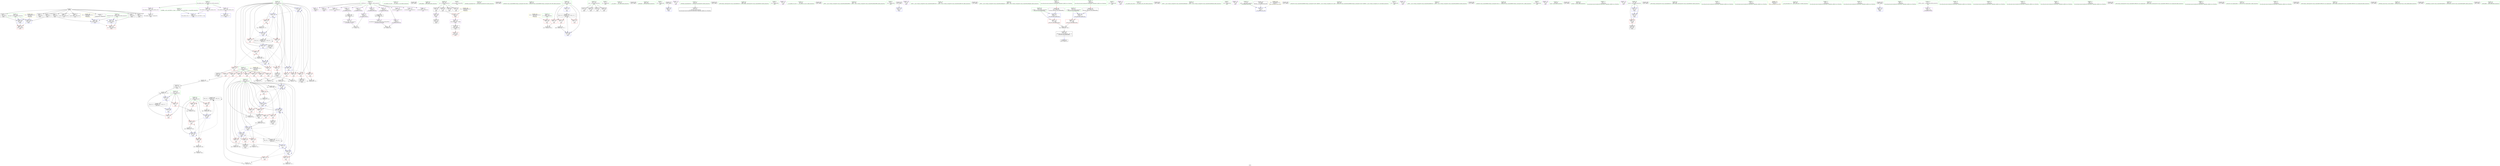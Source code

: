 digraph "SVFG" {
	label="SVFG";

	Node0x5608c546bd80 [shape=record,color=grey,label="{NodeID: 0\nNullPtr}"];
	Node0x5608c546bd80 -> Node0x5608c547f1d0[style=solid];
	Node0x5608c546bd80 -> Node0x5608c547f2d0[style=solid];
	Node0x5608c546bd80 -> Node0x5608c547f3a0[style=solid];
	Node0x5608c546bd80 -> Node0x5608c547f470[style=solid];
	Node0x5608c546bd80 -> Node0x5608c547f540[style=solid];
	Node0x5608c546bd80 -> Node0x5608c547f610[style=solid];
	Node0x5608c546bd80 -> Node0x5608c547f6e0[style=solid];
	Node0x5608c546bd80 -> Node0x5608c547f7b0[style=solid];
	Node0x5608c546bd80 -> Node0x5608c547f880[style=solid];
	Node0x5608c546bd80 -> Node0x5608c5485890[style=solid];
	Node0x5608c5480820 [shape=record,color=blue,label="{NodeID: 194\n111\<--281\ni\<--inc53\nmain\n}"];
	Node0x5608c5480820 -> Node0x5608c5483af0[style=dashed];
	Node0x5608c5480820 -> Node0x5608c5483bc0[style=dashed];
	Node0x5608c5480820 -> Node0x5608c5483c90[style=dashed];
	Node0x5608c5480820 -> Node0x5608c5483d60[style=dashed];
	Node0x5608c5480820 -> Node0x5608c5480820[style=dashed];
	Node0x5608c5480820 -> Node0x5608c5480ea0[style=dashed];
	Node0x5608c547dd40 [shape=record,color=purple,label="{NodeID: 111\n293\<--8\n\<--_Z1sB5cxx11\nmain\n}"];
	Node0x5608c546f2c0 [shape=record,color=green,label="{NodeID: 28\n33\<--34\n__cxx_global_var_init\<--__cxx_global_var_init_field_insensitive\n}"];
	Node0x5608c5486930 [shape=record,color=black,label="{NodeID: 388\n333 = PHI()\n}"];
	Node0x5608c548f2c0 [shape=record,color=grey,label="{NodeID: 305\n320 = Binary(319, 298, )\n}"];
	Node0x5608c548f2c0 -> Node0x5608c5480dd0[style=solid];
	Node0x5608c5483a20 [shape=record,color=red,label="{NodeID: 139\n246\<--111\n\<--i\nmain\n}"];
	Node0x5608c5483a20 -> Node0x5608c548e9c0[style=solid];
	Node0x5608c547e330 [shape=record,color=green,label="{NodeID: 56\n166\<--167\n_ZNSirsERx\<--_ZNSirsERx_field_insensitive\n}"];
	Node0x5608c54850e0 [shape=record,color=red,label="{NodeID: 167\n284\<--119\n\<--m\nmain\n}"];
	Node0x5608c54850e0 -> Node0x5608c548e840[style=solid];
	Node0x5608c547fcc0 [shape=record,color=black,label="{NodeID: 84\n163\<--99\n\<--cin\nmain\n}"];
	Node0x5608c546c440 [shape=record,color=green,label="{NodeID: 1\n7\<--1\n__dso_handle\<--dummyObj\nGlob }"];
	Node0x5608c54808f0 [shape=record,color=blue,label="{NodeID: 195\n119\<--285\nm\<--dec\nmain\n}"];
	Node0x5608c54808f0 -> Node0x5608c54851b0[style=dashed];
	Node0x5608c54808f0 -> Node0x5608c5485280[style=dashed];
	Node0x5608c54808f0 -> Node0x5608c5480d00[style=dashed];
	Node0x5608c54808f0 -> Node0x5608c54a0270[style=dashed];
	Node0x5608c547de10 [shape=record,color=purple,label="{NodeID: 112\n311\<--8\n\<--_Z1sB5cxx11\nmain\n}"];
	Node0x5608c546f3c0 [shape=record,color=green,label="{NodeID: 29\n37\<--38\n_ZNSt8ios_base4InitC1Ev\<--_ZNSt8ios_base4InitC1Ev_field_insensitive\n}"];
	Node0x5608c5486a90 [shape=record,color=black,label="{NodeID: 389\n336 = PHI()\n}"];
	Node0x5608c548f440 [shape=record,color=grey,label="{NodeID: 306\n257 = Binary(256, 157, )\n}"];
	Node0x5608c548f440 -> Node0x5608c54864f0[style=solid];
	Node0x5608c5483af0 [shape=record,color=red,label="{NodeID: 140\n252\<--111\n\<--i\nmain\n}"];
	Node0x5608c5483af0 -> Node0x5608c54901c0[style=solid];
	Node0x5608c547e430 [shape=record,color=green,label="{NodeID: 57\n180\<--181\n_ZStlsISt11char_traitsIcEERSt13basic_ostreamIcT_ES5_PKc\<--_ZStlsISt11char_traitsIcEERSt13basic_ostreamIcT_ES5_PKc_field_insensitive\n}"];
	Node0x5608c549e660 [shape=record,color=black,label="{NodeID: 334\nMR_12V_3 = PHI(MR_12V_4, MR_12V_2, )\npts\{108 \}\n}"];
	Node0x5608c549e660 -> Node0x5608c5483470[style=dashed];
	Node0x5608c549e660 -> Node0x5608c5483540[style=dashed];
	Node0x5608c549e660 -> Node0x5608c5483610[style=dashed];
	Node0x5608c549e660 -> Node0x5608c5481040[style=dashed];
	Node0x5608c54851b0 [shape=record,color=red,label="{NodeID: 168\n304\<--119\n\<--m\nmain\n}"];
	Node0x5608c54851b0 -> Node0x5608c548e6c0[style=solid];
	Node0x5608c547fd90 [shape=record,color=black,label="{NodeID: 85\n177\<--101\n\<--cout\nmain\n}"];
	Node0x5608c546c4d0 [shape=record,color=green,label="{NodeID: 2\n12\<--1\n.str\<--dummyObj\nGlob }"];
	Node0x5608c54809c0 [shape=record,color=blue,label="{NodeID: 196\n113\<--289\nj\<--sub55\nmain\n}"];
	Node0x5608c54809c0 -> Node0x5608c54844b0[style=dashed];
	Node0x5608c54809c0 -> Node0x5608c5484580[style=dashed];
	Node0x5608c54809c0 -> Node0x5608c5480b60[style=dashed];
	Node0x5608c547dee0 [shape=record,color=purple,label="{NodeID: 113\n332\<--8\narrayidx75\<--_Z1sB5cxx11\nmain\n}"];
	Node0x5608c546f4c0 [shape=record,color=green,label="{NodeID: 30\n43\<--44\n__cxa_atexit\<--__cxa_atexit_field_insensitive\n}"];
	Node0x5608c5486b60 [shape=record,color=black,label="{NodeID: 390\n352 = PHI()\n}"];
	Node0x5608c548f5c0 [shape=record,color=grey,label="{NodeID: 307\n67 = cmp(61, 66, )\n}"];
	Node0x5608c5483bc0 [shape=record,color=red,label="{NodeID: 141\n256\<--111\n\<--i\nmain\n}"];
	Node0x5608c5483bc0 -> Node0x5608c548f440[style=solid];
	Node0x5608c547e530 [shape=record,color=green,label="{NodeID: 58\n184\<--185\n_ZNSolsEi\<--_ZNSolsEi_field_insensitive\n}"];
	Node0x5608c549eb60 [shape=record,color=black,label="{NodeID: 335\nMR_16V_2 = PHI(MR_16V_3, MR_16V_1, )\npts\{112 \}\n}"];
	Node0x5608c549eb60 -> Node0x5608c54860e0[style=dashed];
	Node0x5608c549eb60 -> Node0x5608c549eb60[style=dashed];
	Node0x5608c5485280 [shape=record,color=red,label="{NodeID: 169\n315\<--119\n\<--m\nmain\n}"];
	Node0x5608c5485280 -> Node0x5608c548f140[style=solid];
	Node0x5608c547fe60 [shape=record,color=black,label="{NodeID: 86\n192\<--101\n\<--cout\nmain\n}"];
	Node0x5608c546c0a0 [shape=record,color=green,label="{NodeID: 3\n14\<--1\n.str.2\<--dummyObj\nGlob }"];
	Node0x5608c5480a90 [shape=record,color=blue,label="{NodeID: 197\n294\<--273\ncall58\<--\nmain\n}"];
	Node0x5608c547dfb0 [shape=record,color=purple,label="{NodeID: 114\n123\<--12\n\<--.str\nmain\n}"];
	Node0x5608c546f5c0 [shape=record,color=green,label="{NodeID: 31\n42\<--48\n_ZNSt8ios_base4InitD1Ev\<--_ZNSt8ios_base4InitD1Ev_field_insensitive\n}"];
	Node0x5608c546f5c0 -> Node0x5608c547f950[style=solid];
	Node0x5608c5486c30 [shape=record,color=black,label="{NodeID: 391\n164 = PHI()\n}"];
	Node0x5608c548f740 [shape=record,color=grey,label="{NodeID: 308\n218 = cmp(216, 217, )\n}"];
	Node0x5608c5483c90 [shape=record,color=red,label="{NodeID: 142\n264\<--111\n\<--i\nmain\n}"];
	Node0x5608c5483c90 -> Node0x5608c54804e0[style=solid];
	Node0x5608c547e630 [shape=record,color=green,label="{NodeID: 59\n208\<--209\n_ZNSt14basic_ofstreamIcSt11char_traitsIcEED1Ev\<--_ZNSt14basic_ofstreamIcSt11char_traitsIcEED1Ev_field_insensitive\n}"];
	Node0x5608c549f060 [shape=record,color=black,label="{NodeID: 336\nMR_18V_2 = PHI(MR_18V_3, MR_18V_1, )\npts\{114 \}\n}"];
	Node0x5608c549f060 -> Node0x5608c54861b0[style=dashed];
	Node0x5608c549f060 -> Node0x5608c54864f0[style=dashed];
	Node0x5608c549f060 -> Node0x5608c54809c0[style=dashed];
	Node0x5608c549f060 -> Node0x5608c549f060[style=dashed];
	Node0x5608c5485350 [shape=record,color=red,label="{NodeID: 170\n142\<--141\nvtable\<--\nmain\n}"];
	Node0x5608c5485350 -> Node0x5608c5483060[style=solid];
	Node0x5608c547ff30 [shape=record,color=black,label="{NodeID: 87\n211\<--101\n\<--cout\nmain\n}"];
	Node0x5608c546c130 [shape=record,color=green,label="{NodeID: 4\n16\<--1\n.str.3\<--dummyObj\nGlob }"];
	Node0x5608c5480b60 [shape=record,color=blue,label="{NodeID: 198\n113\<--297\nj\<--dec59\nmain\n}"];
	Node0x5608c5480b60 -> Node0x5608c5484650[style=dashed];
	Node0x5608c5480b60 -> Node0x5608c5484720[style=dashed];
	Node0x5608c5480b60 -> Node0x5608c54847f0[style=dashed];
	Node0x5608c5480b60 -> Node0x5608c5480dd0[style=dashed];
	Node0x5608c5480b60 -> Node0x5608c549f060[style=dashed];
	Node0x5608c547e080 [shape=record,color=purple,label="{NodeID: 115\n133\<--14\n\<--.str.2\nmain\n}"];
	Node0x5608c546f6c0 [shape=record,color=green,label="{NodeID: 32\n55\<--56\n__cxx_global_var_init.1\<--__cxx_global_var_init.1_field_insensitive\n}"];
	Node0x5608c5486d90 [shape=record,color=black,label="{NodeID: 392\n165 = PHI()\n}"];
	Node0x5608c548f8c0 [shape=record,color=grey,label="{NodeID: 309\n161 = cmp(159, 160, )\n}"];
	Node0x5608c5483d60 [shape=record,color=red,label="{NodeID: 143\n280\<--111\n\<--i\nmain\n}"];
	Node0x5608c5483d60 -> Node0x5608c548e3c0[style=solid];
	Node0x5608c547e730 [shape=record,color=green,label="{NodeID: 60\n225\<--226\n_ZNSt7__cxx1112basic_stringIcSt11char_traitsIcESaIcEEaSEPKc\<--_ZNSt7__cxx1112basic_stringIcSt11char_traitsIcESaIcEEaSEPKc_field_insensitive\n}"];
	Node0x5608c549f560 [shape=record,color=black,label="{NodeID: 337\nMR_22V_2 = PHI(MR_22V_4, MR_22V_1, )\npts\{118 \}\n}"];
	Node0x5608c549f560 -> Node0x5608c5485c00[style=dashed];
	Node0x5608c5485420 [shape=record,color=red,label="{NodeID: 171\n145\<--144\nvbase.offset\<--\nmain\n}"];
	Node0x5608c5480000 [shape=record,color=black,label="{NodeID: 88\n329\<--101\n\<--cout\nmain\n}"];
	Node0x5608c546c1c0 [shape=record,color=green,label="{NodeID: 5\n18\<--1\n.str.4\<--dummyObj\nGlob }"];
	Node0x5608c5480c30 [shape=record,color=blue,label="{NodeID: 199\n312\<--273\ncall67\<--\nmain\n}"];
	Node0x5608c54826e0 [shape=record,color=purple,label="{NodeID: 116\n178\<--16\n\<--.str.3\nmain\n}"];
	Node0x5608c546f7c0 [shape=record,color=green,label="{NodeID: 33\n63\<--64\n_ZNSt7__cxx1112basic_stringIcSt11char_traitsIcESaIcEEC1Ev\<--_ZNSt7__cxx1112basic_stringIcSt11char_traitsIcESaIcEEC1Ev_field_insensitive\n}"];
	Node0x5608c5486e60 [shape=record,color=black,label="{NodeID: 393\n179 = PHI()\n}"];
	Node0x5608c548fa40 [shape=record,color=grey,label="{NodeID: 310\n89 = cmp(84, 88, )\n}"];
	Node0x5608c5483e30 [shape=record,color=red,label="{NodeID: 144\n325\<--111\n\<--i\nmain\n}"];
	Node0x5608c5483e30 -> Node0x5608c54904c0[style=solid];
	Node0x5608c547e830 [shape=record,color=green,label="{NodeID: 61\n238\<--239\n_ZNSt7__cxx1112basic_stringIcSt11char_traitsIcESaIcEEpLEc\<--_ZNSt7__cxx1112basic_stringIcSt11char_traitsIcESaIcEEpLEc_field_insensitive\n}"];
	Node0x5608c54a0270 [shape=record,color=black,label="{NodeID: 338\nMR_24V_2 = PHI(MR_24V_3, MR_24V_1, )\npts\{120 \}\n}"];
	Node0x5608c54a0270 -> Node0x5608c5485010[style=dashed];
	Node0x5608c54a0270 -> Node0x5608c54850e0[style=dashed];
	Node0x5608c54a0270 -> Node0x5608c54808f0[style=dashed];
	Node0x5608c54a0270 -> Node0x5608c54a0270[style=dashed];
	Node0x5608c54854f0 [shape=record,color=red,label="{NodeID: 172\n382\<--376\n\<--__a.addr\n_ZStorSt13_Ios_OpenmodeS_\n}"];
	Node0x5608c54854f0 -> Node0x5608c548eb40[style=solid];
	Node0x5608c54800d0 [shape=record,color=black,label="{NodeID: 89\n144\<--143\n\<--vbase.offset.ptr\nmain\n}"];
	Node0x5608c54800d0 -> Node0x5608c5485420[style=solid];
	Node0x5608c546c5e0 [shape=record,color=green,label="{NodeID: 6\n20\<--1\n.str.5\<--dummyObj\nGlob }"];
	Node0x5608c5480d00 [shape=record,color=blue,label="{NodeID: 200\n119\<--316\nm\<--div\nmain\n}"];
	Node0x5608c5480d00 -> Node0x5608c54851b0[style=dashed];
	Node0x5608c5480d00 -> Node0x5608c5485280[style=dashed];
	Node0x5608c5480d00 -> Node0x5608c5480d00[style=dashed];
	Node0x5608c5480d00 -> Node0x5608c54a0270[style=dashed];
	Node0x5608c54827b0 [shape=record,color=purple,label="{NodeID: 117\n186\<--18\n\<--.str.4\nmain\n}"];
	Node0x5608c546dd00 [shape=record,color=green,label="{NodeID: 34\n70\<--71\n__cxx_global_array_dtor\<--__cxx_global_array_dtor_field_insensitive\n}"];
	Node0x5608c5486f90 [shape=record,color=black,label="{NodeID: 394\n183 = PHI()\n}"];
	Node0x5608c548fbc0 [shape=record,color=grey,label="{NodeID: 311\n231 = cmp(229, 230, )\n}"];
	Node0x5608c5483f00 [shape=record,color=red,label="{NodeID: 145\n330\<--111\n\<--i\nmain\n}"];
	Node0x5608c5483f00 -> Node0x5608c547d2b0[style=solid];
	Node0x5608c547e930 [shape=record,color=green,label="{NodeID: 62\n270\<--271\n_ZNSt7__cxx1112basic_stringIcSt11char_traitsIcESaIcEEixEm\<--_ZNSt7__cxx1112basic_stringIcSt11char_traitsIcESaIcEEixEm_field_insensitive\n}"];
	Node0x5608c54855c0 [shape=record,color=red,label="{NodeID: 173\n383\<--378\n\<--__b.addr\n_ZStorSt13_Ios_OpenmodeS_\n}"];
	Node0x5608c54855c0 -> Node0x5608c548eb40[style=solid];
	Node0x5608c54801a0 [shape=record,color=black,label="{NodeID: 90\n148\<--147\n\<--add.ptr\nmain\n}"];
	Node0x5608c546c670 [shape=record,color=green,label="{NodeID: 7\n22\<--1\n.str.6\<--dummyObj\nGlob }"];
	Node0x5608c5480dd0 [shape=record,color=blue,label="{NodeID: 201\n113\<--320\nj\<--dec69\nmain\n}"];
	Node0x5608c5480dd0 -> Node0x5608c5484650[style=dashed];
	Node0x5608c5480dd0 -> Node0x5608c5484720[style=dashed];
	Node0x5608c5480dd0 -> Node0x5608c54847f0[style=dashed];
	Node0x5608c5480dd0 -> Node0x5608c5480dd0[style=dashed];
	Node0x5608c5480dd0 -> Node0x5608c549f060[style=dashed];
	Node0x5608c5482880 [shape=record,color=purple,label="{NodeID: 118\n193\<--20\n\<--.str.5\nmain\n}"];
	Node0x5608c546de00 [shape=record,color=green,label="{NodeID: 35\n77\<--78\n.addr\<--.addr_field_insensitive\n__cxx_global_array_dtor\n}"];
	Node0x5608c546de00 -> Node0x5608c5485990[style=solid];
	Node0x5608c5487090 [shape=record,color=black,label="{NodeID: 395\n187 = PHI()\n}"];
	Node0x5608c548fd40 [shape=record,color=grey,label="{NodeID: 312\n307 = cmp(305, 169, )\n}"];
	Node0x5608c5483fd0 [shape=record,color=red,label="{NodeID: 146\n341\<--111\n\<--i\nmain\n}"];
	Node0x5608c5483fd0 -> Node0x5608c548df40[style=solid];
	Node0x5608c547ea30 [shape=record,color=green,label="{NodeID: 63\n334\<--335\n_ZStlsIcSt11char_traitsIcESaIcEERSt13basic_ostreamIT_T0_ES7_RKNSt7__cxx1112basic_stringIS4_S5_T1_EE\<--_ZStlsIcSt11char_traitsIcESaIcEERSt13basic_ostreamIT_T0_ES7_RKNSt7__cxx1112basic_stringIS4_S5_T1_EE_field_insensitive\n}"];
	Node0x5608c5485690 [shape=record,color=blue,label="{NodeID: 174\n437\<--29\nllvm.global_ctors_0\<--\nGlob }"];
	Node0x5608c5480270 [shape=record,color=black,label="{NodeID: 91\n174\<--172\nsh_prom\<--sub\nmain\n}"];
	Node0x5608c5480270 -> Node0x5608c548ecc0[style=solid];
	Node0x5608c546c700 [shape=record,color=green,label="{NodeID: 8\n24\<--1\n.str.7\<--dummyObj\nGlob }"];
	Node0x5608c5480ea0 [shape=record,color=blue,label="{NodeID: 202\n111\<--122\ni\<--\nmain\n}"];
	Node0x5608c5480ea0 -> Node0x5608c5483e30[style=dashed];
	Node0x5608c5480ea0 -> Node0x5608c5483f00[style=dashed];
	Node0x5608c5480ea0 -> Node0x5608c5483fd0[style=dashed];
	Node0x5608c5480ea0 -> Node0x5608c5480f70[style=dashed];
	Node0x5608c5480ea0 -> Node0x5608c549eb60[style=dashed];
	Node0x5608c5482950 [shape=record,color=purple,label="{NodeID: 119\n212\<--22\n\<--.str.6\nmain\n}"];
	Node0x5608c546ded0 [shape=record,color=green,label="{NodeID: 36\n86\<--87\n_ZNSt7__cxx1112basic_stringIcSt11char_traitsIcESaIcEED1Ev\<--_ZNSt7__cxx1112basic_stringIcSt11char_traitsIcESaIcEED1Ev_field_insensitive\n}"];
	Node0x5608c5487160 [shape=record,color=black,label="{NodeID: 396\n213 = PHI()\n}"];
	Node0x5608c548fec0 [shape=record,color=grey,label="{NodeID: 313\n190 = cmp(188, 189, )\n}"];
	Node0x5608c54840a0 [shape=record,color=red,label="{NodeID: 147\n229\<--113\n\<--j\nmain\n}"];
	Node0x5608c54840a0 -> Node0x5608c548fbc0[style=solid];
	Node0x5608c547eb30 [shape=record,color=green,label="{NodeID: 64\n338\<--339\n_ZStlsISt11char_traitsIcEERSt13basic_ostreamIcT_ES5_c\<--_ZStlsISt11char_traitsIcEERSt13basic_ostreamIcT_ES5_c_field_insensitive\n}"];
	Node0x5608c5485790 [shape=record,color=blue,label="{NodeID: 175\n438\<--30\nllvm.global_ctors_1\<--_GLOBAL__sub_I_zec23456_1_0.cpp\nGlob }"];
	Node0x5608c5480340 [shape=record,color=black,label="{NodeID: 92\n221\<--220\nidxprom\<--\nmain\n}"];
	Node0x5608c546c790 [shape=record,color=green,label="{NodeID: 9\n26\<--1\n.str.8\<--dummyObj\nGlob }"];
	Node0x5608c5480f70 [shape=record,color=blue,label="{NodeID: 203\n111\<--342\ni\<--inc81\nmain\n}"];
	Node0x5608c5480f70 -> Node0x5608c5483e30[style=dashed];
	Node0x5608c5480f70 -> Node0x5608c5483f00[style=dashed];
	Node0x5608c5480f70 -> Node0x5608c5483fd0[style=dashed];
	Node0x5608c5480f70 -> Node0x5608c5480f70[style=dashed];
	Node0x5608c5480f70 -> Node0x5608c549eb60[style=dashed];
	Node0x5608c5482a20 [shape=record,color=purple,label="{NodeID: 120\n223\<--24\n\<--.str.7\nmain\n}"];
	Node0x5608c546dfd0 [shape=record,color=green,label="{NodeID: 37\n94\<--95\nmain\<--main_field_insensitive\n}"];
	Node0x5608c5487230 [shape=record,color=black,label="{NodeID: 397\n224 = PHI()\n}"];
	Node0x5608c5490040 [shape=record,color=grey,label="{NodeID: 314\n302 = cmp(301, 122, )\n}"];
	Node0x5608c5484170 [shape=record,color=red,label="{NodeID: 148\n241\<--113\n\<--j\nmain\n}"];
	Node0x5608c5484170 -> Node0x5608c548efc0[style=solid];
	Node0x5608c547ec30 [shape=record,color=green,label="{NodeID: 65\n353\<--354\nsystem\<--system_field_insensitive\n}"];
	Node0x5608c5485890 [shape=record,color=blue, style = dotted,label="{NodeID: 176\n439\<--3\nllvm.global_ctors_2\<--dummyVal\nGlob }"];
	Node0x5608c5480410 [shape=record,color=black,label="{NodeID: 93\n234\<--233\nidxprom32\<--\nmain\n}"];
	Node0x5608c546be10 [shape=record,color=green,label="{NodeID: 10\n29\<--1\n\<--dummyObj\nCan only get source location for instruction, argument, global var or function.}"];
	Node0x5608c5481040 [shape=record,color=blue,label="{NodeID: 204\n107\<--348\nt\<--inc85\nmain\n}"];
	Node0x5608c5481040 -> Node0x5608c549e660[style=dashed];
	Node0x5608c5482af0 [shape=record,color=purple,label="{NodeID: 121\n351\<--26\n\<--.str.8\nmain\n}"];
	Node0x5608c546e0d0 [shape=record,color=green,label="{NodeID: 38\n97\<--98\nretval\<--retval_field_insensitive\nmain\n}"];
	Node0x5608c546e0d0 -> Node0x5608c5483200[style=solid];
	Node0x5608c546e0d0 -> Node0x5608c5485a60[style=solid];
	Node0x5608c546e0d0 -> Node0x5608c5481110[style=solid];
	Node0x5608c5487330 [shape=record,color=black,label="{NodeID: 398\n236 = PHI()\n}"];
	Node0x5608c54901c0 [shape=record,color=grey,label="{NodeID: 315\n254 = cmp(252, 253, )\n}"];
	Node0x5608c5484240 [shape=record,color=red,label="{NodeID: 149\n260\<--113\n\<--j\nmain\n}"];
	Node0x5608c5484240 -> Node0x5608c5490340[style=solid];
	Node0x5608c547ed30 [shape=record,color=green,label="{NodeID: 66\n358\<--359\n_ZNSt14basic_ifstreamIcSt11char_traitsIcEED1Ev\<--_ZNSt14basic_ifstreamIcSt11char_traitsIcEED1Ev_field_insensitive\n}"];
	Node0x5608c5485990 [shape=record,color=blue,label="{NodeID: 177\n77\<--76\n.addr\<--\n__cxx_global_array_dtor\n}"];
	Node0x5608c54804e0 [shape=record,color=black,label="{NodeID: 94\n265\<--264\nidxprom45\<--\nmain\n}"];
	Node0x5608c546bee0 [shape=record,color=green,label="{NodeID: 11\n122\<--1\n\<--dummyObj\nCan only get source location for instruction, argument, global var or function.}"];
	Node0x5608c5481110 [shape=record,color=blue,label="{NodeID: 205\n97\<--122\nretval\<--\nmain\n}"];
	Node0x5608c5481110 -> Node0x5608c5483200[style=dashed];
	Node0x5608c5482bc0 [shape=record,color=purple,label="{NodeID: 122\n437\<--28\nllvm.global_ctors_0\<--llvm.global_ctors\nGlob }"];
	Node0x5608c5482bc0 -> Node0x5608c5485690[style=solid];
	Node0x5608c546e1a0 [shape=record,color=green,label="{NodeID: 39\n99\<--100\ncin\<--cin_field_insensitive\nmain\n}"];
	Node0x5608c546e1a0 -> Node0x5608c547fa50[style=solid];
	Node0x5608c546e1a0 -> Node0x5608c547fb20[style=solid];
	Node0x5608c546e1a0 -> Node0x5608c547fbf0[style=solid];
	Node0x5608c546e1a0 -> Node0x5608c547fcc0[style=solid];
	Node0x5608c5490340 [shape=record,color=grey,label="{NodeID: 316\n262 = cmp(260, 261, )\n}"];
	Node0x5608c5484310 [shape=record,color=red,label="{NodeID: 150\n267\<--113\n\<--j\nmain\n}"];
	Node0x5608c5484310 -> Node0x5608c54805b0[style=solid];
	Node0x5608c547ee30 [shape=record,color=green,label="{NodeID: 67\n376\<--377\n__a.addr\<--__a.addr_field_insensitive\n_ZStorSt13_Ios_OpenmodeS_\n}"];
	Node0x5608c547ee30 -> Node0x5608c54854f0[style=solid];
	Node0x5608c547ee30 -> Node0x5608c54811e0[style=solid];
	Node0x5608c5485a60 [shape=record,color=blue,label="{NodeID: 178\n97\<--122\nretval\<--\nmain\n}"];
	Node0x5608c5485a60 -> Node0x5608c5481110[style=dashed];
	Node0x5608c54805b0 [shape=record,color=black,label="{NodeID: 95\n268\<--267\nconv\<--\nmain\n}"];
	Node0x5608c546bfb0 [shape=record,color=green,label="{NodeID: 12\n125\<--1\n\<--dummyObj\nCan only get source location for instruction, argument, global var or function.}"];
	Node0x5608c54a5570 [shape=record,color=yellow,style=double,label="{NodeID: 372\nRETMU(2V_2)\npts\{78 \}\nFun[__cxx_global_array_dtor]}"];
	Node0x5608c52a3660 [shape=record,color=black,label="{NodeID: 289\n60 = PHI(58, 61, )\n}"];
	Node0x5608c52a3660 -> Node0x5608c5482ec0[style=solid];
	Node0x5608c54811e0 [shape=record,color=blue,label="{NodeID: 206\n376\<--374\n__a.addr\<--__a\n_ZStorSt13_Ios_OpenmodeS_\n}"];
	Node0x5608c54811e0 -> Node0x5608c54854f0[style=dashed];
	Node0x5608c5482cc0 [shape=record,color=purple,label="{NodeID: 123\n438\<--28\nllvm.global_ctors_1\<--llvm.global_ctors\nGlob }"];
	Node0x5608c5482cc0 -> Node0x5608c5485790[style=solid];
	Node0x5608c546e270 [shape=record,color=green,label="{NodeID: 40\n101\<--102\ncout\<--cout_field_insensitive\nmain\n}"];
	Node0x5608c546e270 -> Node0x5608c547fd90[style=solid];
	Node0x5608c546e270 -> Node0x5608c547fe60[style=solid];
	Node0x5608c546e270 -> Node0x5608c547ff30[style=solid];
	Node0x5608c546e270 -> Node0x5608c5480000[style=solid];
	Node0x5608c54904c0 [shape=record,color=grey,label="{NodeID: 317\n327 = cmp(325, 326, )\n}"];
	Node0x5608c54843e0 [shape=record,color=red,label="{NodeID: 151\n275\<--113\n\<--j\nmain\n}"];
	Node0x5608c54843e0 -> Node0x5608c548ddc0[style=solid];
	Node0x5608c547ef00 [shape=record,color=green,label="{NodeID: 68\n378\<--379\n__b.addr\<--__b.addr_field_insensitive\n_ZStorSt13_Ios_OpenmodeS_\n}"];
	Node0x5608c547ef00 -> Node0x5608c54855c0[style=solid];
	Node0x5608c547ef00 -> Node0x5608c54812b0[style=solid];
	Node0x5608c5485b30 [shape=record,color=blue,label="{NodeID: 179\n107\<--157\nt\<--\nmain\n}"];
	Node0x5608c5485b30 -> Node0x5608c549e660[style=dashed];
	Node0x5608c547d110 [shape=record,color=black,label="{NodeID: 96\n292\<--291\nconv56\<--\nmain\n}"];
	Node0x5608c546b620 [shape=record,color=green,label="{NodeID: 13\n129\<--1\n\<--dummyObj\nCan only get source location for instruction, argument, global var or function.|{<s0>7}}"];
	Node0x5608c546b620:s0 -> Node0x5608c54b0630[style=solid,color=red];
	Node0x5608c54824e0 [shape=record,color=black,label="{NodeID: 290\n83 = PHI(81, 84, )\n}"];
	Node0x5608c54824e0 -> Node0x5608c5482f90[style=solid];
	Node0x5608c54812b0 [shape=record,color=blue,label="{NodeID: 207\n378\<--375\n__b.addr\<--__b\n_ZStorSt13_Ios_OpenmodeS_\n}"];
	Node0x5608c54812b0 -> Node0x5608c54855c0[style=dashed];
	Node0x5608c5482dc0 [shape=record,color=purple,label="{NodeID: 124\n439\<--28\nllvm.global_ctors_2\<--llvm.global_ctors\nGlob }"];
	Node0x5608c5482dc0 -> Node0x5608c5485890[style=solid];
	Node0x5608c546e340 [shape=record,color=green,label="{NodeID: 41\n103\<--104\nexn.slot\<--exn.slot_field_insensitive\nmain\n}"];
	Node0x5608c546e340 -> Node0x5608c54832d0[style=solid];
	Node0x5608c546e340 -> Node0x5608c5485da0[style=solid];
	Node0x5608c546e340 -> Node0x5608c5485f40[style=solid];
	Node0x5608c54844b0 [shape=record,color=red,label="{NodeID: 152\n291\<--113\n\<--j\nmain\n}"];
	Node0x5608c54844b0 -> Node0x5608c547d110[style=solid];
	Node0x5608c547efd0 [shape=record,color=green,label="{NodeID: 69\n386\<--387\n__gxx_personality_v0\<--__gxx_personality_v0_field_insensitive\n}"];
	Node0x5608c5485c00 [shape=record,color=blue,label="{NodeID: 180\n117\<--169\nx\<--\nmain\n}"];
	Node0x5608c5485c00 -> Node0x5608c5484e70[style=dashed];
	Node0x5608c5485c00 -> Node0x5608c5485cd0[style=dashed];
	Node0x5608c547d1e0 [shape=record,color=black,label="{NodeID: 97\n310\<--309\nconv65\<--\nmain\n}"];
	Node0x5608c546b6f0 [shape=record,color=green,label="{NodeID: 14\n130\<--1\n\<--dummyObj\nCan only get source location for instruction, argument, global var or function.|{<s0>7}}"];
	Node0x5608c546b6f0:s0 -> Node0x5608c54b07c0[style=solid,color=red];
	Node0x5608c548ddc0 [shape=record,color=grey,label="{NodeID: 291\n276 = Binary(275, 157, )\n}"];
	Node0x5608c548ddc0 -> Node0x5608c5480750[style=solid];
	Node0x5608c5482ec0 [shape=record,color=purple,label="{NodeID: 125\n61\<--60\narrayctor.next\<--arrayctor.cur\n__cxx_global_var_init.1\n}"];
	Node0x5608c5482ec0 -> Node0x5608c52a3660[style=solid];
	Node0x5608c5482ec0 -> Node0x5608c548f5c0[style=solid];
	Node0x5608c546e410 [shape=record,color=green,label="{NodeID: 42\n105\<--106\nehselector.slot\<--ehselector.slot_field_insensitive\nmain\n}"];
	Node0x5608c546e410 -> Node0x5608c54833a0[style=solid];
	Node0x5608c546e410 -> Node0x5608c5485e70[style=solid];
	Node0x5608c546e410 -> Node0x5608c5486010[style=solid];
	Node0x5608c5484580 [shape=record,color=red,label="{NodeID: 153\n296\<--113\n\<--j\nmain\n}"];
	Node0x5608c5484580 -> Node0x5608c548ee40[style=solid];
	Node0x5608c547f0d0 [shape=record,color=green,label="{NodeID: 70\n30\<--432\n_GLOBAL__sub_I_zec23456_1_0.cpp\<--_GLOBAL__sub_I_zec23456_1_0.cpp_field_insensitive\n}"];
	Node0x5608c547f0d0 -> Node0x5608c5485790[style=solid];
	Node0x5608c5485cd0 [shape=record,color=blue,label="{NodeID: 181\n117\<--175\nx\<--shl\nmain\n}"];
	Node0x5608c5485cd0 -> Node0x5608c5484f40[style=dashed];
	Node0x5608c5485cd0 -> Node0x5608c549f560[style=dashed];
	Node0x5608c547d2b0 [shape=record,color=black,label="{NodeID: 98\n331\<--330\nidxprom74\<--\nmain\n}"];
	Node0x5608c546b7f0 [shape=record,color=green,label="{NodeID: 15\n138\<--1\n\<--dummyObj\nCan only get source location for instruction, argument, global var or function.}"];
	Node0x5608c54b1390 [shape=record,color=black,label="{NodeID: 375\n76 = PHI()\n0th arg __cxx_global_array_dtor }"];
	Node0x5608c54b1390 -> Node0x5608c5485990[style=solid];
	Node0x5608c548df40 [shape=record,color=grey,label="{NodeID: 292\n342 = Binary(341, 157, )\n}"];
	Node0x5608c548df40 -> Node0x5608c5480f70[style=solid];
	Node0x5608c5482f90 [shape=record,color=purple,label="{NodeID: 126\n84\<--83\narraydestroy.element\<--arraydestroy.elementPast\n__cxx_global_array_dtor\n}"];
	Node0x5608c5482f90 -> Node0x5608c54824e0[style=solid];
	Node0x5608c5482f90 -> Node0x5608c548fa40[style=solid];
	Node0x5608c546e4e0 [shape=record,color=green,label="{NodeID: 43\n107\<--108\nt\<--t_field_insensitive\nmain\n}"];
	Node0x5608c546e4e0 -> Node0x5608c5483470[style=solid];
	Node0x5608c546e4e0 -> Node0x5608c5483540[style=solid];
	Node0x5608c546e4e0 -> Node0x5608c5483610[style=solid];
	Node0x5608c546e4e0 -> Node0x5608c5485b30[style=solid];
	Node0x5608c546e4e0 -> Node0x5608c5481040[style=solid];
	Node0x5608c5484650 [shape=record,color=red,label="{NodeID: 154\n301\<--113\n\<--j\nmain\n}"];
	Node0x5608c5484650 -> Node0x5608c5490040[style=solid];
	Node0x5608c547f1d0 [shape=record,color=black,label="{NodeID: 71\n2\<--3\ndummyVal\<--dummyVal\n}"];
	Node0x5608c54a35d0 [shape=record,color=yellow,style=double,label="{NodeID: 348\n6V_1 = ENCHI(MR_6V_0)\npts\{100 \}\nFun[main]}"];
	Node0x5608c54a35d0 -> Node0x5608c5485350[style=dashed];
	Node0x5608c5485da0 [shape=record,color=blue,label="{NodeID: 182\n103\<--197\nexn.slot\<--\nmain\n}"];
	Node0x5608c5485da0 -> Node0x5608c54832d0[style=dashed];
	Node0x5608c547d380 [shape=record,color=black,label="{NodeID: 99\n96\<--360\nmain_ret\<--\nmain\n}"];
	Node0x5608c546f940 [shape=record,color=green,label="{NodeID: 16\n157\<--1\n\<--dummyObj\nCan only get source location for instruction, argument, global var or function.}"];
	Node0x5608c54b02d0 [shape=record,color=black,label="{NodeID: 376\n269 = PHI()\n}"];
	Node0x5608c54b02d0 -> Node0x5608c5480680[style=solid];
	Node0x5608c548e0c0 [shape=record,color=grey,label="{NodeID: 293\n172 = Binary(171, 173, )\n}"];
	Node0x5608c548e0c0 -> Node0x5608c5480270[style=solid];
	Node0x5608c5483060 [shape=record,color=purple,label="{NodeID: 127\n143\<--142\nvbase.offset.ptr\<--vtable\nmain\n}"];
	Node0x5608c5483060 -> Node0x5608c54800d0[style=solid];
	Node0x5608c546e5b0 [shape=record,color=green,label="{NodeID: 44\n109\<--110\nT\<--T_field_insensitive\nmain\n}"];
	Node0x5608c546e5b0 -> Node0x5608c54836e0[style=solid];
	Node0x5608c5484720 [shape=record,color=red,label="{NodeID: 155\n309\<--113\n\<--j\nmain\n}"];
	Node0x5608c5484720 -> Node0x5608c547d1e0[style=solid];
	Node0x5608c547f2d0 [shape=record,color=black,label="{NodeID: 72\n196\<--3\n\<--dummyVal\nmain\n}"];
	Node0x5608c54a36b0 [shape=record,color=yellow,style=double,label="{NodeID: 349\n8V_1 = ENCHI(MR_8V_0)\npts\{104 \}\nFun[main]}"];
	Node0x5608c54a36b0 -> Node0x5608c5485da0[style=dashed];
	Node0x5608c54a36b0 -> Node0x5608c5485f40[style=dashed];
	Node0x5608c5485e70 [shape=record,color=blue,label="{NodeID: 183\n105\<--199\nehselector.slot\<--\nmain\n}"];
	Node0x5608c5485e70 -> Node0x5608c54833a0[style=dashed];
	Node0x5608c547d450 [shape=record,color=black,label="{NodeID: 100\n373\<--384\n_ZStorSt13_Ios_OpenmodeS__ret\<--or\n_ZStorSt13_Ios_OpenmodeS_\n|{<s0>7}}"];
	Node0x5608c547d450:s0 -> Node0x5608c54b33e0[style=solid,color=blue];
	Node0x5608c546fa10 [shape=record,color=green,label="{NodeID: 17\n169\<--1\n\<--dummyObj\nCan only get source location for instruction, argument, global var or function.}"];
	Node0x5608c54b0430 [shape=record,color=black,label="{NodeID: 377\n294 = PHI()\n}"];
	Node0x5608c54b0430 -> Node0x5608c5480a90[style=solid];
	Node0x5608c548e240 [shape=record,color=grey,label="{NodeID: 294\n348 = Binary(347, 157, )\n}"];
	Node0x5608c548e240 -> Node0x5608c5481040[style=solid];
	Node0x5608c5483130 [shape=record,color=purple,label="{NodeID: 128\n147\<--146\nadd.ptr\<--\nmain\n}"];
	Node0x5608c5483130 -> Node0x5608c54801a0[style=solid];
	Node0x5608c546e680 [shape=record,color=green,label="{NodeID: 45\n111\<--112\ni\<--i_field_insensitive\nmain\n}"];
	Node0x5608c546e680 -> Node0x5608c54837b0[style=solid];
	Node0x5608c546e680 -> Node0x5608c5483880[style=solid];
	Node0x5608c546e680 -> Node0x5608c5483950[style=solid];
	Node0x5608c546e680 -> Node0x5608c5483a20[style=solid];
	Node0x5608c546e680 -> Node0x5608c5483af0[style=solid];
	Node0x5608c546e680 -> Node0x5608c5483bc0[style=solid];
	Node0x5608c546e680 -> Node0x5608c5483c90[style=solid];
	Node0x5608c546e680 -> Node0x5608c5483d60[style=solid];
	Node0x5608c546e680 -> Node0x5608c5483e30[style=solid];
	Node0x5608c546e680 -> Node0x5608c5483f00[style=solid];
	Node0x5608c546e680 -> Node0x5608c5483fd0[style=solid];
	Node0x5608c546e680 -> Node0x5608c54860e0[style=solid];
	Node0x5608c546e680 -> Node0x5608c5486350[style=solid];
	Node0x5608c546e680 -> Node0x5608c5486420[style=solid];
	Node0x5608c546e680 -> Node0x5608c5480820[style=solid];
	Node0x5608c546e680 -> Node0x5608c5480ea0[style=solid];
	Node0x5608c546e680 -> Node0x5608c5480f70[style=solid];
	Node0x5608c54847f0 [shape=record,color=red,label="{NodeID: 156\n319\<--113\n\<--j\nmain\n}"];
	Node0x5608c54847f0 -> Node0x5608c548f2c0[style=solid];
	Node0x5608c547f3a0 [shape=record,color=black,label="{NodeID: 73\n197\<--3\n\<--dummyVal\nmain\n}"];
	Node0x5608c547f3a0 -> Node0x5608c5485da0[style=solid];
	Node0x5608c54a3790 [shape=record,color=yellow,style=double,label="{NodeID: 350\n10V_1 = ENCHI(MR_10V_0)\npts\{106 \}\nFun[main]}"];
	Node0x5608c54a3790 -> Node0x5608c5485e70[style=dashed];
	Node0x5608c54a3790 -> Node0x5608c5486010[style=dashed];
	Node0x5608c5485f40 [shape=record,color=blue,label="{NodeID: 184\n103\<--203\nexn.slot\<--\nmain\n}"];
	Node0x5608c5485f40 -> Node0x5608c54832d0[style=dashed];
	Node0x5608c547d520 [shape=record,color=purple,label="{NodeID: 101\n39\<--4\n\<--_ZStL8__ioinit\n__cxx_global_var_init\n}"];
	Node0x5608c546fb10 [shape=record,color=green,label="{NodeID: 18\n173\<--1\n\<--dummyObj\nCan only get source location for instruction, argument, global var or function.}"];
	Node0x5608c54b0530 [shape=record,color=black,label="{NodeID: 378\n312 = PHI()\n}"];
	Node0x5608c54b0530 -> Node0x5608c5480c30[style=solid];
	Node0x5608c548e3c0 [shape=record,color=grey,label="{NodeID: 295\n281 = Binary(280, 157, )\n}"];
	Node0x5608c548e3c0 -> Node0x5608c5480820[style=solid];
	Node0x5608c5483200 [shape=record,color=red,label="{NodeID: 129\n360\<--97\n\<--retval\nmain\n}"];
	Node0x5608c5483200 -> Node0x5608c547d380[style=solid];
	Node0x5608c546e750 [shape=record,color=green,label="{NodeID: 46\n113\<--114\nj\<--j_field_insensitive\nmain\n}"];
	Node0x5608c546e750 -> Node0x5608c54840a0[style=solid];
	Node0x5608c546e750 -> Node0x5608c5484170[style=solid];
	Node0x5608c546e750 -> Node0x5608c5484240[style=solid];
	Node0x5608c546e750 -> Node0x5608c5484310[style=solid];
	Node0x5608c546e750 -> Node0x5608c54843e0[style=solid];
	Node0x5608c546e750 -> Node0x5608c54844b0[style=solid];
	Node0x5608c546e750 -> Node0x5608c5484580[style=solid];
	Node0x5608c546e750 -> Node0x5608c5484650[style=solid];
	Node0x5608c546e750 -> Node0x5608c5484720[style=solid];
	Node0x5608c546e750 -> Node0x5608c54847f0[style=solid];
	Node0x5608c546e750 -> Node0x5608c54861b0[style=solid];
	Node0x5608c546e750 -> Node0x5608c5486280[style=solid];
	Node0x5608c546e750 -> Node0x5608c54864f0[style=solid];
	Node0x5608c546e750 -> Node0x5608c5480750[style=solid];
	Node0x5608c546e750 -> Node0x5608c54809c0[style=solid];
	Node0x5608c546e750 -> Node0x5608c5480b60[style=solid];
	Node0x5608c546e750 -> Node0x5608c5480dd0[style=solid];
	Node0x5608c54848c0 [shape=record,color=red,label="{NodeID: 157\n171\<--115\n\<--n\nmain\n}"];
	Node0x5608c54848c0 -> Node0x5608c548e0c0[style=solid];
	Node0x5608c547f470 [shape=record,color=black,label="{NodeID: 74\n199\<--3\n\<--dummyVal\nmain\n}"];
	Node0x5608c547f470 -> Node0x5608c5485e70[style=solid];
	Node0x5608c5486010 [shape=record,color=blue,label="{NodeID: 185\n105\<--205\nehselector.slot\<--\nmain\n}"];
	Node0x5608c5486010 -> Node0x5608c54833a0[style=dashed];
	Node0x5608c547d5f0 [shape=record,color=purple,label="{NodeID: 102\n58\<--8\n\<--_Z1sB5cxx11\n__cxx_global_var_init.1\n}"];
	Node0x5608c547d5f0 -> Node0x5608c52a3660[style=solid];
	Node0x5608c546fc10 [shape=record,color=green,label="{NodeID: 19\n237\<--1\n\<--dummyObj\nCan only get source location for instruction, argument, global var or function.}"];
	Node0x5608c54b0630 [shape=record,color=black,label="{NodeID: 379\n374 = PHI(129, )\n0th arg _ZStorSt13_Ios_OpenmodeS_ }"];
	Node0x5608c54b0630 -> Node0x5608c54811e0[style=solid];
	Node0x5608c548e540 [shape=record,color=grey,label="{NodeID: 296\n289 = Binary(288, 157, )\n}"];
	Node0x5608c548e540 -> Node0x5608c54809c0[style=solid];
	Node0x5608c54832d0 [shape=record,color=red,label="{NodeID: 130\n364\<--103\nexn\<--exn.slot\nmain\n}"];
	Node0x5608c546e820 [shape=record,color=green,label="{NodeID: 47\n115\<--116\nn\<--n_field_insensitive\nmain\n}"];
	Node0x5608c546e820 -> Node0x5608c54848c0[style=solid];
	Node0x5608c546e820 -> Node0x5608c5484990[style=solid];
	Node0x5608c546e820 -> Node0x5608c5484a60[style=solid];
	Node0x5608c546e820 -> Node0x5608c5484b30[style=solid];
	Node0x5608c546e820 -> Node0x5608c5484c00[style=solid];
	Node0x5608c546e820 -> Node0x5608c5484cd0[style=solid];
	Node0x5608c546e820 -> Node0x5608c5484da0[style=solid];
	Node0x5608c5484990 [shape=record,color=red,label="{NodeID: 158\n217\<--115\n\<--n\nmain\n}"];
	Node0x5608c5484990 -> Node0x5608c548f740[style=solid];
	Node0x5608c547f540 [shape=record,color=black,label="{NodeID: 75\n202\<--3\n\<--dummyVal\nmain\n}"];
	Node0x5608c54a3950 [shape=record,color=yellow,style=double,label="{NodeID: 352\n14V_1 = ENCHI(MR_14V_0)\npts\{110 \}\nFun[main]}"];
	Node0x5608c54a3950 -> Node0x5608c54836e0[style=dashed];
	Node0x5608c54860e0 [shape=record,color=blue,label="{NodeID: 186\n111\<--122\ni\<--\nmain\n}"];
	Node0x5608c54860e0 -> Node0x5608c54837b0[style=dashed];
	Node0x5608c54860e0 -> Node0x5608c5483880[style=dashed];
	Node0x5608c54860e0 -> Node0x5608c5483950[style=dashed];
	Node0x5608c54860e0 -> Node0x5608c5483a20[style=dashed];
	Node0x5608c54860e0 -> Node0x5608c5486350[style=dashed];
	Node0x5608c54860e0 -> Node0x5608c5486420[style=dashed];
	Node0x5608c547d6c0 [shape=record,color=purple,label="{NodeID: 103\n65\<--8\n\<--_Z1sB5cxx11\n__cxx_global_var_init.1\n}"];
	Node0x5608c546cab0 [shape=record,color=green,label="{NodeID: 20\n273\<--1\n\<--dummyObj\nCan only get source location for instruction, argument, global var or function.}"];
	Node0x5608c54b07c0 [shape=record,color=black,label="{NodeID: 380\n375 = PHI(130, )\n1st arg _ZStorSt13_Ios_OpenmodeS_ }"];
	Node0x5608c54b07c0 -> Node0x5608c54812b0[style=solid];
	Node0x5608c548e6c0 [shape=record,color=grey,label="{NodeID: 297\n305 = Binary(304, 306, )\n}"];
	Node0x5608c548e6c0 -> Node0x5608c548fd40[style=solid];
	Node0x5608c54833a0 [shape=record,color=red,label="{NodeID: 131\n365\<--105\nsel\<--ehselector.slot\nmain\n}"];
	Node0x5608c546e8f0 [shape=record,color=green,label="{NodeID: 48\n117\<--118\nx\<--x_field_insensitive\nmain\n}"];
	Node0x5608c546e8f0 -> Node0x5608c5484e70[style=solid];
	Node0x5608c546e8f0 -> Node0x5608c5484f40[style=solid];
	Node0x5608c546e8f0 -> Node0x5608c5485c00[style=solid];
	Node0x5608c546e8f0 -> Node0x5608c5485cd0[style=solid];
	Node0x5608c5484a60 [shape=record,color=red,label="{NodeID: 159\n230\<--115\n\<--n\nmain\n}"];
	Node0x5608c5484a60 -> Node0x5608c548fbc0[style=solid];
	Node0x5608c547f610 [shape=record,color=black,label="{NodeID: 76\n203\<--3\n\<--dummyVal\nmain\n}"];
	Node0x5608c547f610 -> Node0x5608c5485f40[style=solid];
	Node0x5608c54861b0 [shape=record,color=blue,label="{NodeID: 187\n113\<--122\nj\<--\nmain\n}"];
	Node0x5608c54861b0 -> Node0x5608c54840a0[style=dashed];
	Node0x5608c54861b0 -> Node0x5608c5484170[style=dashed];
	Node0x5608c54861b0 -> Node0x5608c54861b0[style=dashed];
	Node0x5608c54861b0 -> Node0x5608c5486280[style=dashed];
	Node0x5608c54861b0 -> Node0x5608c54864f0[style=dashed];
	Node0x5608c54861b0 -> Node0x5608c54809c0[style=dashed];
	Node0x5608c547d790 [shape=record,color=purple,label="{NodeID: 104\n66\<--8\n\<--_Z1sB5cxx11\n__cxx_global_var_init.1\n}"];
	Node0x5608c547d790 -> Node0x5608c548f5c0[style=solid];
	Node0x5608c546cb70 [shape=record,color=green,label="{NodeID: 21\n286\<--1\n\<--dummyObj\nCan only get source location for instruction, argument, global var or function.}"];
	Node0x5608c54b33e0 [shape=record,color=black,label="{NodeID: 381\n128 = PHI(373, )\n}"];
	Node0x5608c548e840 [shape=record,color=grey,label="{NodeID: 298\n285 = Binary(284, 286, )\n}"];
	Node0x5608c548e840 -> Node0x5608c54808f0[style=solid];
	Node0x5608c5483470 [shape=record,color=red,label="{NodeID: 132\n159\<--107\n\<--t\nmain\n}"];
	Node0x5608c5483470 -> Node0x5608c548f8c0[style=solid];
	Node0x5608c546e9c0 [shape=record,color=green,label="{NodeID: 49\n119\<--120\nm\<--m_field_insensitive\nmain\n}"];
	Node0x5608c546e9c0 -> Node0x5608c5485010[style=solid];
	Node0x5608c546e9c0 -> Node0x5608c54850e0[style=solid];
	Node0x5608c546e9c0 -> Node0x5608c54851b0[style=solid];
	Node0x5608c546e9c0 -> Node0x5608c5485280[style=solid];
	Node0x5608c546e9c0 -> Node0x5608c54808f0[style=solid];
	Node0x5608c546e9c0 -> Node0x5608c5480d00[style=solid];
	Node0x5608c5484b30 [shape=record,color=red,label="{NodeID: 160\n253\<--115\n\<--n\nmain\n}"];
	Node0x5608c5484b30 -> Node0x5608c54901c0[style=solid];
	Node0x5608c547f6e0 [shape=record,color=black,label="{NodeID: 77\n205\<--3\n\<--dummyVal\nmain\n}"];
	Node0x5608c547f6e0 -> Node0x5608c5486010[style=solid];
	Node0x5608c5486280 [shape=record,color=blue,label="{NodeID: 188\n113\<--242\nj\<--inc\nmain\n}"];
	Node0x5608c5486280 -> Node0x5608c54840a0[style=dashed];
	Node0x5608c5486280 -> Node0x5608c5484170[style=dashed];
	Node0x5608c5486280 -> Node0x5608c54861b0[style=dashed];
	Node0x5608c5486280 -> Node0x5608c5486280[style=dashed];
	Node0x5608c5486280 -> Node0x5608c54864f0[style=dashed];
	Node0x5608c5486280 -> Node0x5608c54809c0[style=dashed];
	Node0x5608c547d860 [shape=record,color=purple,label="{NodeID: 105\n80\<--8\n\<--_Z1sB5cxx11\n__cxx_global_array_dtor\n}"];
	Node0x5608c546cc70 [shape=record,color=green,label="{NodeID: 22\n298\<--1\n\<--dummyObj\nCan only get source location for instruction, argument, global var or function.}"];
	Node0x5608c54b3610 [shape=record,color=black,label="{NodeID: 382\n69 = PHI()\n}"];
	Node0x5608c548e9c0 [shape=record,color=grey,label="{NodeID: 299\n247 = Binary(246, 157, )\n}"];
	Node0x5608c548e9c0 -> Node0x5608c5486350[style=solid];
	Node0x5608c5483540 [shape=record,color=red,label="{NodeID: 133\n182\<--107\n\<--t\nmain\n}"];
	Node0x5608c546ea90 [shape=record,color=green,label="{NodeID: 50\n126\<--127\n_ZNSt14basic_ifstreamIcSt11char_traitsIcEEC1EPKcSt13_Ios_Openmode\<--_ZNSt14basic_ifstreamIcSt11char_traitsIcEEC1EPKcSt13_Ios_Openmode_field_insensitive\n}"];
	Node0x5608c5484c00 [shape=record,color=red,label="{NodeID: 161\n261\<--115\n\<--n\nmain\n}"];
	Node0x5608c5484c00 -> Node0x5608c5490340[style=solid];
	Node0x5608c547f7b0 [shape=record,color=black,label="{NodeID: 78\n366\<--3\nlpad.val\<--dummyVal\nmain\n}"];
	Node0x5608c54a3bf0 [shape=record,color=yellow,style=double,label="{NodeID: 355\n20V_1 = ENCHI(MR_20V_0)\npts\{116 \}\nFun[main]}"];
	Node0x5608c54a3bf0 -> Node0x5608c54848c0[style=dashed];
	Node0x5608c54a3bf0 -> Node0x5608c5484990[style=dashed];
	Node0x5608c54a3bf0 -> Node0x5608c5484a60[style=dashed];
	Node0x5608c54a3bf0 -> Node0x5608c5484b30[style=dashed];
	Node0x5608c54a3bf0 -> Node0x5608c5484c00[style=dashed];
	Node0x5608c54a3bf0 -> Node0x5608c5484cd0[style=dashed];
	Node0x5608c54a3bf0 -> Node0x5608c5484da0[style=dashed];
	Node0x5608c5486350 [shape=record,color=blue,label="{NodeID: 189\n111\<--247\ni\<--inc37\nmain\n}"];
	Node0x5608c5486350 -> Node0x5608c54837b0[style=dashed];
	Node0x5608c5486350 -> Node0x5608c5483880[style=dashed];
	Node0x5608c5486350 -> Node0x5608c5483950[style=dashed];
	Node0x5608c5486350 -> Node0x5608c5483a20[style=dashed];
	Node0x5608c5486350 -> Node0x5608c5486350[style=dashed];
	Node0x5608c5486350 -> Node0x5608c5486420[style=dashed];
	Node0x5608c547d930 [shape=record,color=purple,label="{NodeID: 106\n81\<--8\n\<--_Z1sB5cxx11\n__cxx_global_array_dtor\n}"];
	Node0x5608c547d930 -> Node0x5608c54824e0[style=solid];
	Node0x5608c546cd70 [shape=record,color=green,label="{NodeID: 23\n306\<--1\n\<--dummyObj\nCan only get source location for instruction, argument, global var or function.}"];
	Node0x5608c54b36e0 [shape=record,color=black,label="{NodeID: 383\n137 = PHI()\n}"];
	Node0x5608c548eb40 [shape=record,color=grey,label="{NodeID: 300\n384 = Binary(382, 383, )\n}"];
	Node0x5608c548eb40 -> Node0x5608c547d450[style=solid];
	Node0x5608c5483610 [shape=record,color=red,label="{NodeID: 134\n347\<--107\n\<--t\nmain\n}"];
	Node0x5608c5483610 -> Node0x5608c548e240[style=solid];
	Node0x5608c546eb90 [shape=record,color=green,label="{NodeID: 51\n131\<--132\n_ZStorSt13_Ios_OpenmodeS_\<--_ZStorSt13_Ios_OpenmodeS__field_insensitive\n}"];
	Node0x5608c5484cd0 [shape=record,color=red,label="{NodeID: 162\n288\<--115\n\<--n\nmain\n}"];
	Node0x5608c5484cd0 -> Node0x5608c548e540[style=solid];
	Node0x5608c547f880 [shape=record,color=black,label="{NodeID: 79\n367\<--3\nlpad.val89\<--dummyVal\nmain\n}"];
	Node0x5608c5486420 [shape=record,color=blue,label="{NodeID: 190\n111\<--157\ni\<--\nmain\n}"];
	Node0x5608c5486420 -> Node0x5608c5483af0[style=dashed];
	Node0x5608c5486420 -> Node0x5608c5483bc0[style=dashed];
	Node0x5608c5486420 -> Node0x5608c5483c90[style=dashed];
	Node0x5608c5486420 -> Node0x5608c5483d60[style=dashed];
	Node0x5608c5486420 -> Node0x5608c5480820[style=dashed];
	Node0x5608c5486420 -> Node0x5608c5480ea0[style=dashed];
	Node0x5608c547da00 [shape=record,color=purple,label="{NodeID: 107\n88\<--8\n\<--_Z1sB5cxx11\n__cxx_global_array_dtor\n}"];
	Node0x5608c547da00 -> Node0x5608c548fa40[style=solid];
	Node0x5608c546eec0 [shape=record,color=green,label="{NodeID: 24\n337\<--1\n\<--dummyObj\nCan only get source location for instruction, argument, global var or function.}"];
	Node0x5608c54865c0 [shape=record,color=black,label="{NodeID: 384\n149 = PHI()\n}"];
	Node0x5608c548ecc0 [shape=record,color=grey,label="{NodeID: 301\n175 = Binary(170, 174, )\n}"];
	Node0x5608c548ecc0 -> Node0x5608c5485cd0[style=solid];
	Node0x5608c54836e0 [shape=record,color=red,label="{NodeID: 135\n160\<--109\n\<--T\nmain\n}"];
	Node0x5608c54836e0 -> Node0x5608c548f8c0[style=solid];
	Node0x5608c546ec90 [shape=record,color=green,label="{NodeID: 52\n135\<--136\n_ZNSt14basic_ofstreamIcSt11char_traitsIcEEC1EPKcSt13_Ios_Openmode\<--_ZNSt14basic_ofstreamIcSt11char_traitsIcEEC1EPKcSt13_Ios_Openmode_field_insensitive\n}"];
	Node0x5608c5484da0 [shape=record,color=red,label="{NodeID: 163\n326\<--115\n\<--n\nmain\n}"];
	Node0x5608c5484da0 -> Node0x5608c54904c0[style=solid];
	Node0x5608c547f950 [shape=record,color=black,label="{NodeID: 80\n41\<--42\n\<--_ZNSt8ios_base4InitD1Ev\nCan only get source location for instruction, argument, global var or function.}"];
	Node0x5608c54864f0 [shape=record,color=blue,label="{NodeID: 191\n113\<--257\nj\<--add\nmain\n}"];
	Node0x5608c54864f0 -> Node0x5608c5484240[style=dashed];
	Node0x5608c54864f0 -> Node0x5608c5484310[style=dashed];
	Node0x5608c54864f0 -> Node0x5608c54843e0[style=dashed];
	Node0x5608c54864f0 -> Node0x5608c54864f0[style=dashed];
	Node0x5608c54864f0 -> Node0x5608c5480750[style=dashed];
	Node0x5608c54864f0 -> Node0x5608c54809c0[style=dashed];
	Node0x5608c547dad0 [shape=record,color=purple,label="{NodeID: 108\n222\<--8\narrayidx\<--_Z1sB5cxx11\nmain\n}"];
	Node0x5608c546efc0 [shape=record,color=green,label="{NodeID: 25\n4\<--6\n_ZStL8__ioinit\<--_ZStL8__ioinit_field_insensitive\nGlob }"];
	Node0x5608c546efc0 -> Node0x5608c547d520[style=solid];
	Node0x5608c5486690 [shape=record,color=black,label="{NodeID: 385\n153 = PHI()\n}"];
	Node0x5608c548ee40 [shape=record,color=grey,label="{NodeID: 302\n297 = Binary(296, 298, )\n}"];
	Node0x5608c548ee40 -> Node0x5608c5480b60[style=solid];
	Node0x5608c54837b0 [shape=record,color=red,label="{NodeID: 136\n216\<--111\n\<--i\nmain\n}"];
	Node0x5608c54837b0 -> Node0x5608c548f740[style=solid];
	Node0x5608c546ed90 [shape=record,color=green,label="{NodeID: 53\n139\<--140\n_ZNSt8ios_base15sync_with_stdioEb\<--_ZNSt8ios_base15sync_with_stdioEb_field_insensitive\n}"];
	Node0x5608c5484e70 [shape=record,color=red,label="{NodeID: 164\n170\<--117\n\<--x\nmain\n}"];
	Node0x5608c5484e70 -> Node0x5608c548ecc0[style=solid];
	Node0x5608c547fa50 [shape=record,color=black,label="{NodeID: 81\n141\<--99\n\<--cin\nmain\n}"];
	Node0x5608c547fa50 -> Node0x5608c5485350[style=solid];
	Node0x5608c54a3e90 [shape=record,color=yellow,style=double,label="{NodeID: 358\n2V_1 = ENCHI(MR_2V_0)\npts\{78 \}\nFun[__cxx_global_array_dtor]}"];
	Node0x5608c54a3e90 -> Node0x5608c5485990[style=dashed];
	Node0x5608c5480680 [shape=record,color=blue,label="{NodeID: 192\n269\<--273\ncall48\<--\nmain\n}"];
	Node0x5608c547dba0 [shape=record,color=purple,label="{NodeID: 109\n235\<--8\narrayidx33\<--_Z1sB5cxx11\nmain\n}"];
	Node0x5608c546f0c0 [shape=record,color=green,label="{NodeID: 26\n8\<--11\n_Z1sB5cxx11\<--_Z1sB5cxx11_field_insensitive\nGlob }"];
	Node0x5608c546f0c0 -> Node0x5608c547d5f0[style=solid];
	Node0x5608c546f0c0 -> Node0x5608c547d6c0[style=solid];
	Node0x5608c546f0c0 -> Node0x5608c547d790[style=solid];
	Node0x5608c546f0c0 -> Node0x5608c547d860[style=solid];
	Node0x5608c546f0c0 -> Node0x5608c547d930[style=solid];
	Node0x5608c546f0c0 -> Node0x5608c547da00[style=solid];
	Node0x5608c546f0c0 -> Node0x5608c547dad0[style=solid];
	Node0x5608c546f0c0 -> Node0x5608c547dba0[style=solid];
	Node0x5608c546f0c0 -> Node0x5608c547dc70[style=solid];
	Node0x5608c546f0c0 -> Node0x5608c547dd40[style=solid];
	Node0x5608c546f0c0 -> Node0x5608c547de10[style=solid];
	Node0x5608c546f0c0 -> Node0x5608c547dee0[style=solid];
	Node0x5608c5486760 [shape=record,color=black,label="{NodeID: 386\n40 = PHI()\n}"];
	Node0x5608c548efc0 [shape=record,color=grey,label="{NodeID: 303\n242 = Binary(241, 157, )\n}"];
	Node0x5608c548efc0 -> Node0x5608c5486280[style=solid];
	Node0x5608c5483880 [shape=record,color=red,label="{NodeID: 137\n220\<--111\n\<--i\nmain\n}"];
	Node0x5608c5483880 -> Node0x5608c5480340[style=solid];
	Node0x5608c547e130 [shape=record,color=green,label="{NodeID: 54\n150\<--151\n_ZNSt9basic_iosIcSt11char_traitsIcEE3tieEPSo\<--_ZNSt9basic_iosIcSt11char_traitsIcEE3tieEPSo_field_insensitive\n}"];
	Node0x5608c5484f40 [shape=record,color=red,label="{NodeID: 165\n188\<--117\n\<--x\nmain\n}"];
	Node0x5608c5484f40 -> Node0x5608c548fec0[style=solid];
	Node0x5608c547fb20 [shape=record,color=black,label="{NodeID: 82\n146\<--99\n\<--cin\nmain\n}"];
	Node0x5608c547fb20 -> Node0x5608c5483130[style=solid];
	Node0x5608c5480750 [shape=record,color=blue,label="{NodeID: 193\n113\<--276\nj\<--inc50\nmain\n}"];
	Node0x5608c5480750 -> Node0x5608c5484240[style=dashed];
	Node0x5608c5480750 -> Node0x5608c5484310[style=dashed];
	Node0x5608c5480750 -> Node0x5608c54843e0[style=dashed];
	Node0x5608c5480750 -> Node0x5608c54864f0[style=dashed];
	Node0x5608c5480750 -> Node0x5608c5480750[style=dashed];
	Node0x5608c5480750 -> Node0x5608c54809c0[style=dashed];
	Node0x5608c547dc70 [shape=record,color=purple,label="{NodeID: 110\n266\<--8\narrayidx46\<--_Z1sB5cxx11\nmain\n}"];
	Node0x5608c546f1c0 [shape=record,color=green,label="{NodeID: 27\n28\<--32\nllvm.global_ctors\<--llvm.global_ctors_field_insensitive\nGlob }"];
	Node0x5608c546f1c0 -> Node0x5608c5482bc0[style=solid];
	Node0x5608c546f1c0 -> Node0x5608c5482cc0[style=solid];
	Node0x5608c546f1c0 -> Node0x5608c5482dc0[style=solid];
	Node0x5608c5486830 [shape=record,color=black,label="{NodeID: 387\n194 = PHI()\n}"];
	Node0x5608c548f140 [shape=record,color=grey,label="{NodeID: 304\n316 = Binary(315, 306, )\n}"];
	Node0x5608c548f140 -> Node0x5608c5480d00[style=solid];
	Node0x5608c5483950 [shape=record,color=red,label="{NodeID: 138\n233\<--111\n\<--i\nmain\n}"];
	Node0x5608c5483950 -> Node0x5608c5480410[style=solid];
	Node0x5608c547e230 [shape=record,color=green,label="{NodeID: 55\n154\<--155\n_ZNSirsERi\<--_ZNSirsERi_field_insensitive\n}"];
	Node0x5608c5485010 [shape=record,color=red,label="{NodeID: 166\n189\<--119\n\<--m\nmain\n}"];
	Node0x5608c5485010 -> Node0x5608c548fec0[style=solid];
	Node0x5608c547fbf0 [shape=record,color=black,label="{NodeID: 83\n152\<--99\n\<--cin\nmain\n}"];
}
